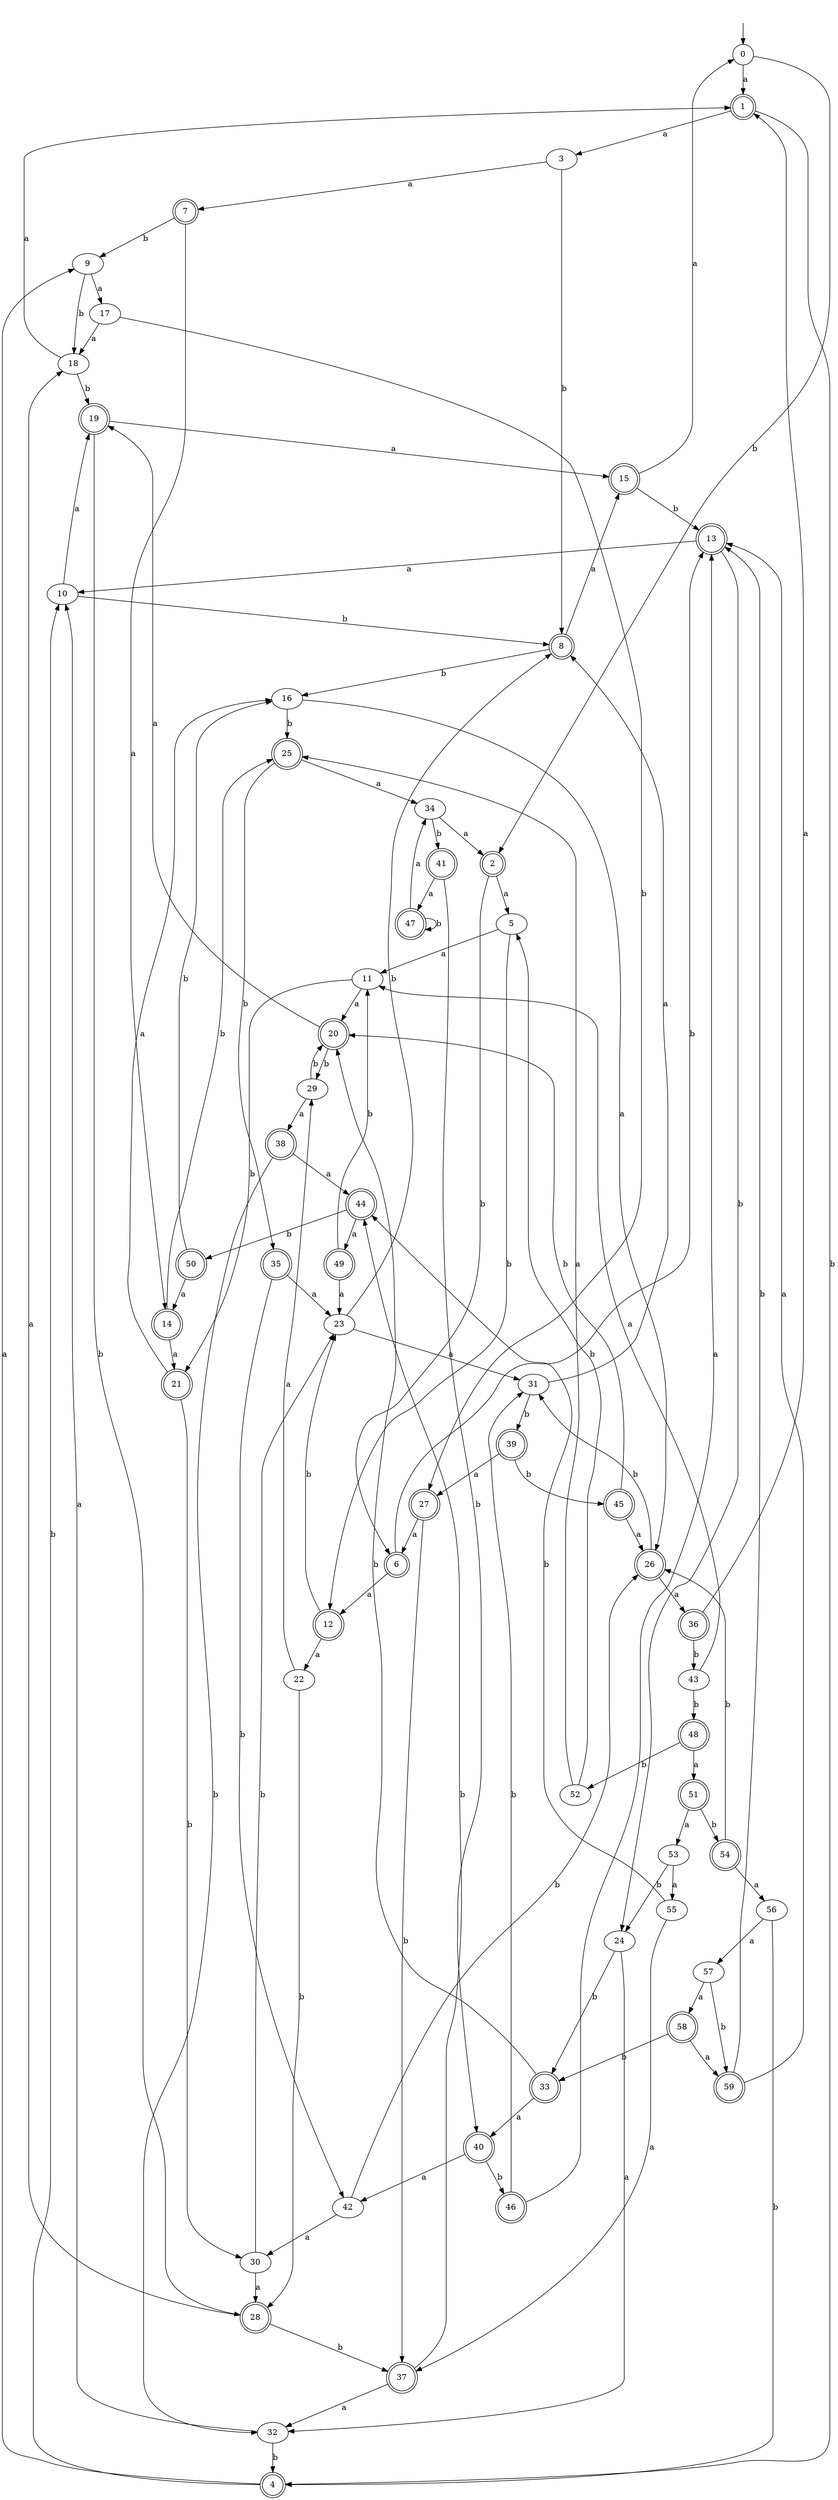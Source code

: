 digraph RandomDFA {
  __start0 [label="", shape=none];
  __start0 -> 0 [label=""];
  0 [shape=circle]
  0 -> 1 [label="a"]
  0 -> 2 [label="b"]
  1 [shape=doublecircle]
  1 -> 3 [label="a"]
  1 -> 4 [label="b"]
  2 [shape=doublecircle]
  2 -> 5 [label="a"]
  2 -> 6 [label="b"]
  3
  3 -> 7 [label="a"]
  3 -> 8 [label="b"]
  4 [shape=doublecircle]
  4 -> 9 [label="a"]
  4 -> 10 [label="b"]
  5
  5 -> 11 [label="a"]
  5 -> 12 [label="b"]
  6 [shape=doublecircle]
  6 -> 12 [label="a"]
  6 -> 13 [label="b"]
  7 [shape=doublecircle]
  7 -> 14 [label="a"]
  7 -> 9 [label="b"]
  8 [shape=doublecircle]
  8 -> 15 [label="a"]
  8 -> 16 [label="b"]
  9
  9 -> 17 [label="a"]
  9 -> 18 [label="b"]
  10
  10 -> 19 [label="a"]
  10 -> 8 [label="b"]
  11
  11 -> 20 [label="a"]
  11 -> 21 [label="b"]
  12 [shape=doublecircle]
  12 -> 22 [label="a"]
  12 -> 23 [label="b"]
  13 [shape=doublecircle]
  13 -> 10 [label="a"]
  13 -> 24 [label="b"]
  14 [shape=doublecircle]
  14 -> 21 [label="a"]
  14 -> 25 [label="b"]
  15 [shape=doublecircle]
  15 -> 0 [label="a"]
  15 -> 13 [label="b"]
  16
  16 -> 26 [label="a"]
  16 -> 25 [label="b"]
  17
  17 -> 18 [label="a"]
  17 -> 27 [label="b"]
  18
  18 -> 1 [label="a"]
  18 -> 19 [label="b"]
  19 [shape=doublecircle]
  19 -> 15 [label="a"]
  19 -> 28 [label="b"]
  20 [shape=doublecircle]
  20 -> 19 [label="a"]
  20 -> 29 [label="b"]
  21 [shape=doublecircle]
  21 -> 16 [label="a"]
  21 -> 30 [label="b"]
  22
  22 -> 29 [label="a"]
  22 -> 28 [label="b"]
  23
  23 -> 31 [label="a"]
  23 -> 8 [label="b"]
  24
  24 -> 32 [label="a"]
  24 -> 33 [label="b"]
  25 [shape=doublecircle]
  25 -> 34 [label="a"]
  25 -> 35 [label="b"]
  26 [shape=doublecircle]
  26 -> 36 [label="a"]
  26 -> 31 [label="b"]
  27 [shape=doublecircle]
  27 -> 6 [label="a"]
  27 -> 37 [label="b"]
  28 [shape=doublecircle]
  28 -> 18 [label="a"]
  28 -> 37 [label="b"]
  29
  29 -> 38 [label="a"]
  29 -> 20 [label="b"]
  30
  30 -> 28 [label="a"]
  30 -> 23 [label="b"]
  31
  31 -> 8 [label="a"]
  31 -> 39 [label="b"]
  32
  32 -> 10 [label="a"]
  32 -> 4 [label="b"]
  33 [shape=doublecircle]
  33 -> 40 [label="a"]
  33 -> 20 [label="b"]
  34
  34 -> 2 [label="a"]
  34 -> 41 [label="b"]
  35 [shape=doublecircle]
  35 -> 23 [label="a"]
  35 -> 42 [label="b"]
  36 [shape=doublecircle]
  36 -> 1 [label="a"]
  36 -> 43 [label="b"]
  37 [shape=doublecircle]
  37 -> 32 [label="a"]
  37 -> 44 [label="b"]
  38 [shape=doublecircle]
  38 -> 44 [label="a"]
  38 -> 32 [label="b"]
  39 [shape=doublecircle]
  39 -> 27 [label="a"]
  39 -> 45 [label="b"]
  40 [shape=doublecircle]
  40 -> 42 [label="a"]
  40 -> 46 [label="b"]
  41 [shape=doublecircle]
  41 -> 47 [label="a"]
  41 -> 40 [label="b"]
  42
  42 -> 30 [label="a"]
  42 -> 26 [label="b"]
  43
  43 -> 11 [label="a"]
  43 -> 48 [label="b"]
  44 [shape=doublecircle]
  44 -> 49 [label="a"]
  44 -> 50 [label="b"]
  45 [shape=doublecircle]
  45 -> 26 [label="a"]
  45 -> 20 [label="b"]
  46 [shape=doublecircle]
  46 -> 13 [label="a"]
  46 -> 31 [label="b"]
  47 [shape=doublecircle]
  47 -> 34 [label="a"]
  47 -> 47 [label="b"]
  48 [shape=doublecircle]
  48 -> 51 [label="a"]
  48 -> 52 [label="b"]
  49 [shape=doublecircle]
  49 -> 23 [label="a"]
  49 -> 11 [label="b"]
  50 [shape=doublecircle]
  50 -> 14 [label="a"]
  50 -> 16 [label="b"]
  51 [shape=doublecircle]
  51 -> 53 [label="a"]
  51 -> 54 [label="b"]
  52
  52 -> 25 [label="a"]
  52 -> 5 [label="b"]
  53
  53 -> 55 [label="a"]
  53 -> 24 [label="b"]
  54 [shape=doublecircle]
  54 -> 56 [label="a"]
  54 -> 26 [label="b"]
  55
  55 -> 37 [label="a"]
  55 -> 44 [label="b"]
  56
  56 -> 57 [label="a"]
  56 -> 4 [label="b"]
  57
  57 -> 58 [label="a"]
  57 -> 59 [label="b"]
  58 [shape=doublecircle]
  58 -> 59 [label="a"]
  58 -> 33 [label="b"]
  59 [shape=doublecircle]
  59 -> 13 [label="a"]
  59 -> 13 [label="b"]
}
